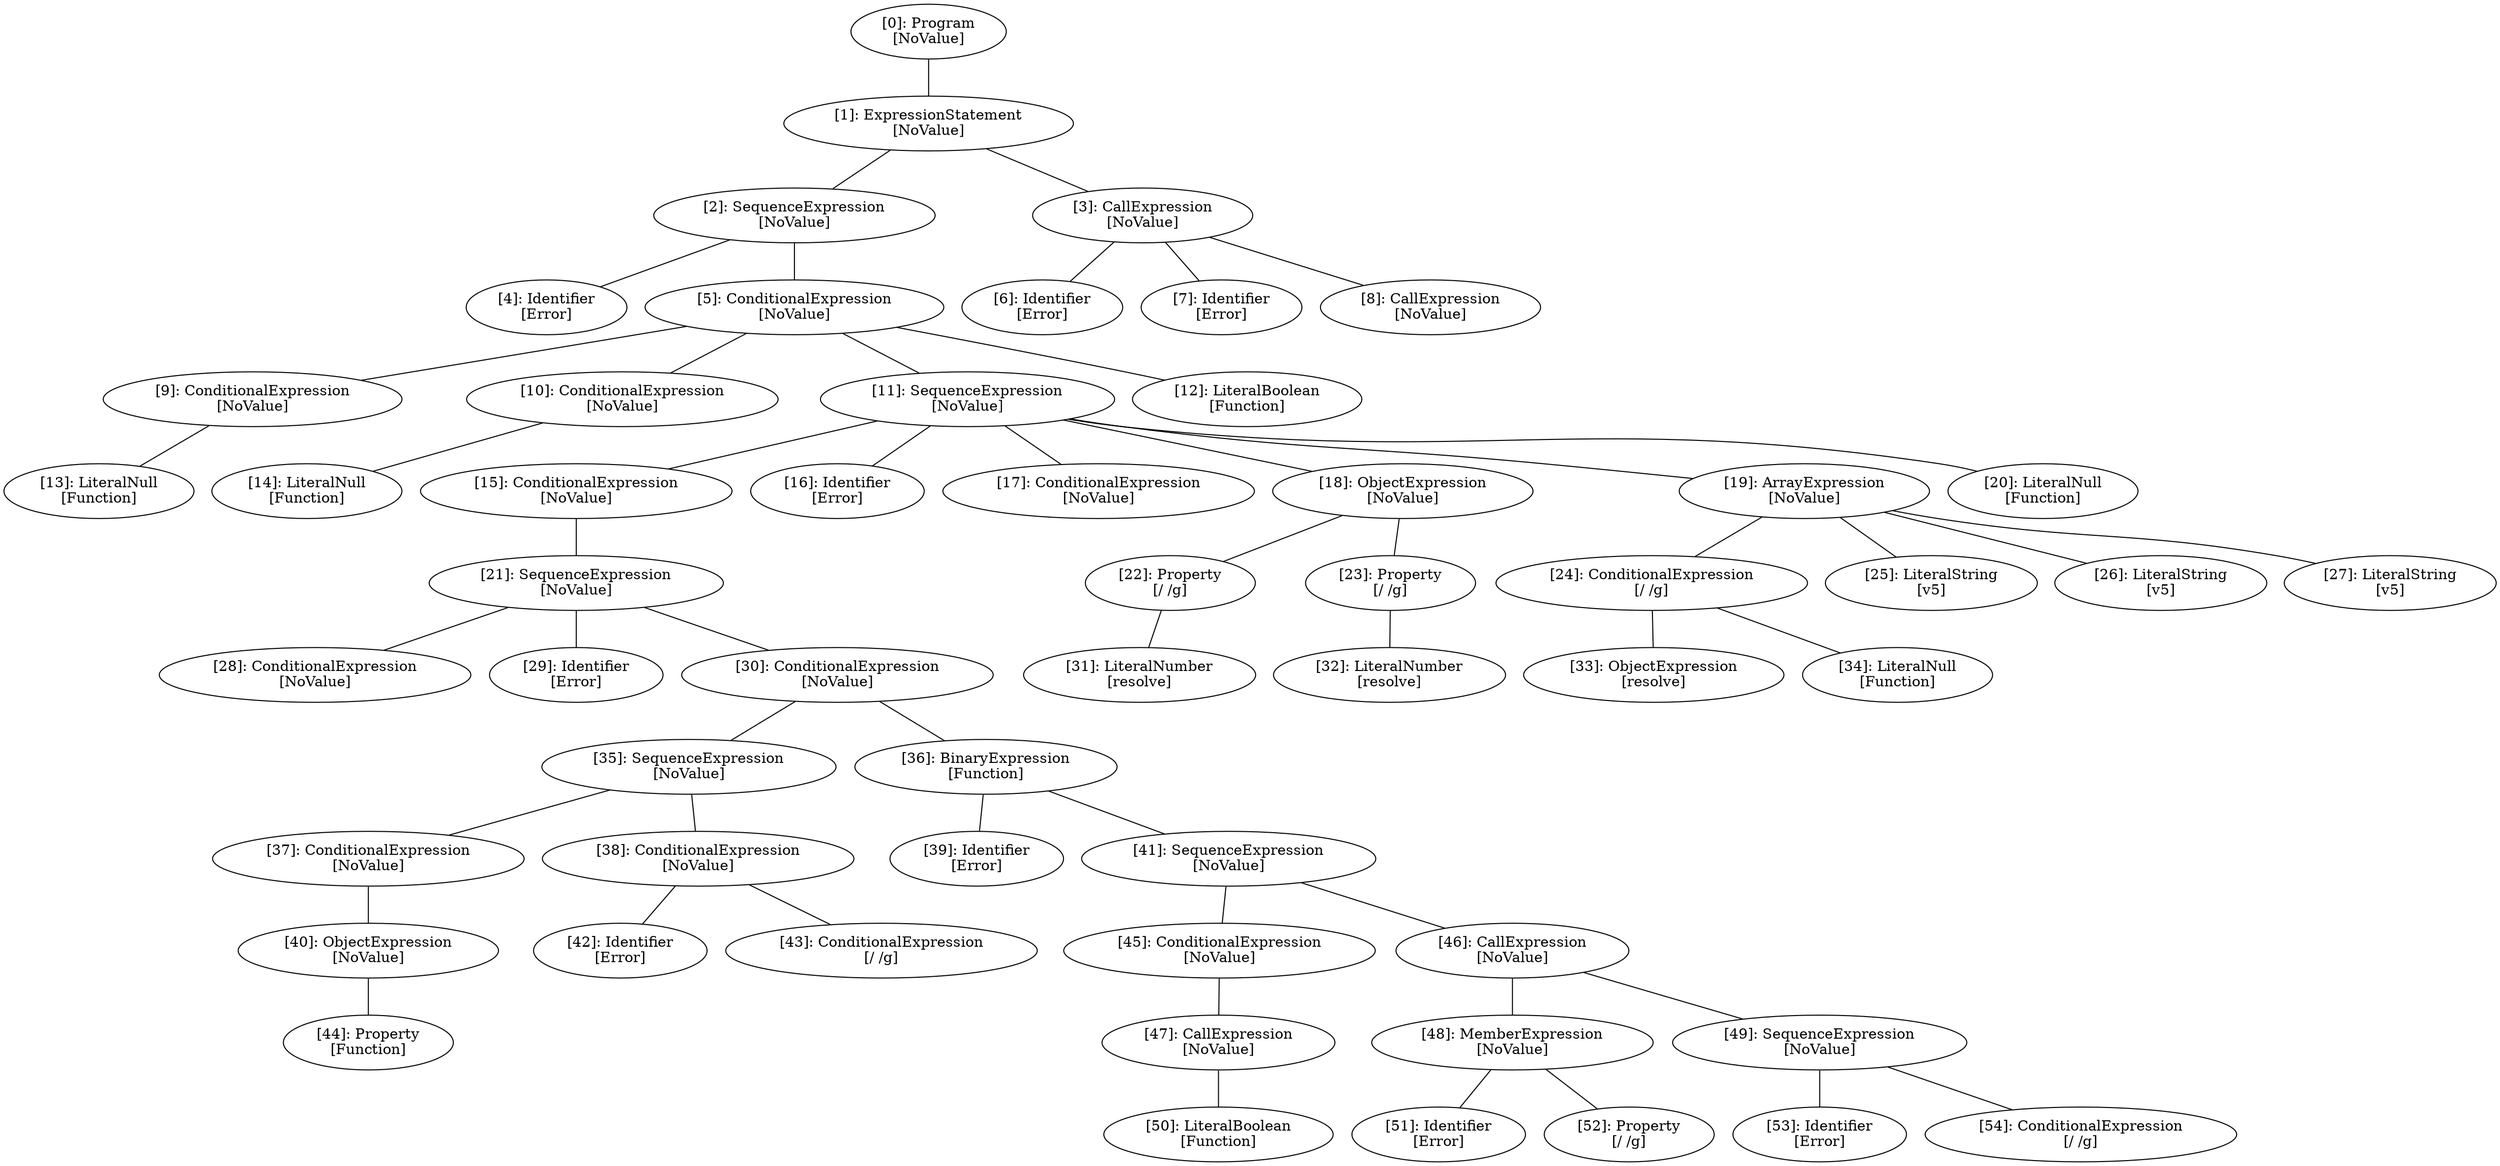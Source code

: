 // Result
graph {
	0 [label="[0]: Program
[NoValue]"]
	1 [label="[1]: ExpressionStatement
[NoValue]"]
	2 [label="[2]: SequenceExpression
[NoValue]"]
	3 [label="[3]: CallExpression
[NoValue]"]
	4 [label="[4]: Identifier
[Error]"]
	5 [label="[5]: ConditionalExpression
[NoValue]"]
	6 [label="[6]: Identifier
[Error]"]
	7 [label="[7]: Identifier
[Error]"]
	8 [label="[8]: CallExpression
[NoValue]"]
	9 [label="[9]: ConditionalExpression
[NoValue]"]
	10 [label="[10]: ConditionalExpression
[NoValue]"]
	11 [label="[11]: SequenceExpression
[NoValue]"]
	12 [label="[12]: LiteralBoolean
[Function]"]
	13 [label="[13]: LiteralNull
[Function]"]
	14 [label="[14]: LiteralNull
[Function]"]
	15 [label="[15]: ConditionalExpression
[NoValue]"]
	16 [label="[16]: Identifier
[Error]"]
	17 [label="[17]: ConditionalExpression
[NoValue]"]
	18 [label="[18]: ObjectExpression
[NoValue]"]
	19 [label="[19]: ArrayExpression
[NoValue]"]
	20 [label="[20]: LiteralNull
[Function]"]
	21 [label="[21]: SequenceExpression
[NoValue]"]
	22 [label="[22]: Property
[/ /g]"]
	23 [label="[23]: Property
[/ /g]"]
	24 [label="[24]: ConditionalExpression
[/ /g]"]
	25 [label="[25]: LiteralString
[v5]"]
	26 [label="[26]: LiteralString
[v5]"]
	27 [label="[27]: LiteralString
[v5]"]
	28 [label="[28]: ConditionalExpression
[NoValue]"]
	29 [label="[29]: Identifier
[Error]"]
	30 [label="[30]: ConditionalExpression
[NoValue]"]
	31 [label="[31]: LiteralNumber
[resolve]"]
	32 [label="[32]: LiteralNumber
[resolve]"]
	33 [label="[33]: ObjectExpression
[resolve]"]
	34 [label="[34]: LiteralNull
[Function]"]
	35 [label="[35]: SequenceExpression
[NoValue]"]
	36 [label="[36]: BinaryExpression
[Function]"]
	37 [label="[37]: ConditionalExpression
[NoValue]"]
	38 [label="[38]: ConditionalExpression
[NoValue]"]
	39 [label="[39]: Identifier
[Error]"]
	40 [label="[40]: ObjectExpression
[NoValue]"]
	41 [label="[41]: SequenceExpression
[NoValue]"]
	42 [label="[42]: Identifier
[Error]"]
	43 [label="[43]: ConditionalExpression
[/ /g]"]
	44 [label="[44]: Property
[Function]"]
	45 [label="[45]: ConditionalExpression
[NoValue]"]
	46 [label="[46]: CallExpression
[NoValue]"]
	47 [label="[47]: CallExpression
[NoValue]"]
	48 [label="[48]: MemberExpression
[NoValue]"]
	49 [label="[49]: SequenceExpression
[NoValue]"]
	50 [label="[50]: LiteralBoolean
[Function]"]
	51 [label="[51]: Identifier
[Error]"]
	52 [label="[52]: Property
[/ /g]"]
	53 [label="[53]: Identifier
[Error]"]
	54 [label="[54]: ConditionalExpression
[/ /g]"]
	0 -- 1
	1 -- 2
	1 -- 3
	2 -- 4
	2 -- 5
	3 -- 6
	3 -- 7
	3 -- 8
	5 -- 9
	5 -- 10
	5 -- 11
	5 -- 12
	9 -- 13
	10 -- 14
	11 -- 15
	11 -- 16
	11 -- 17
	11 -- 18
	11 -- 19
	11 -- 20
	15 -- 21
	18 -- 22
	18 -- 23
	19 -- 24
	19 -- 25
	19 -- 26
	19 -- 27
	21 -- 28
	21 -- 29
	21 -- 30
	22 -- 31
	23 -- 32
	24 -- 33
	24 -- 34
	30 -- 35
	30 -- 36
	35 -- 37
	35 -- 38
	36 -- 39
	36 -- 41
	37 -- 40
	38 -- 42
	38 -- 43
	40 -- 44
	41 -- 45
	41 -- 46
	45 -- 47
	46 -- 48
	46 -- 49
	47 -- 50
	48 -- 51
	48 -- 52
	49 -- 53
	49 -- 54
}
